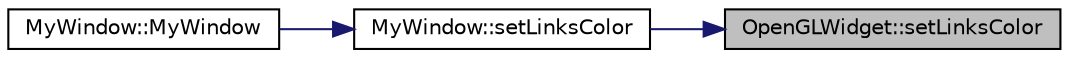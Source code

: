 digraph "OpenGLWidget::setLinksColor"
{
 // LATEX_PDF_SIZE
  edge [fontname="Helvetica",fontsize="10",labelfontname="Helvetica",labelfontsize="10"];
  node [fontname="Helvetica",fontsize="10",shape=record];
  rankdir="RL";
  Node1 [label="OpenGLWidget::setLinksColor",height=0.2,width=0.4,color="black", fillcolor="grey75", style="filled", fontcolor="black",tooltip=" "];
  Node1 -> Node2 [dir="back",color="midnightblue",fontsize="10",style="solid",fontname="Helvetica"];
  Node2 [label="MyWindow::setLinksColor",height=0.2,width=0.4,color="black", fillcolor="white", style="filled",URL="$classMyWindow.html#a1cec38cabd8c54b2a0f71871f4c7d0c5",tooltip=" "];
  Node2 -> Node3 [dir="back",color="midnightblue",fontsize="10",style="solid",fontname="Helvetica"];
  Node3 [label="MyWindow::MyWindow",height=0.2,width=0.4,color="black", fillcolor="white", style="filled",URL="$classMyWindow.html#ae0ae4de3a21d55202f428bd6bf5656d9",tooltip=" "];
}
